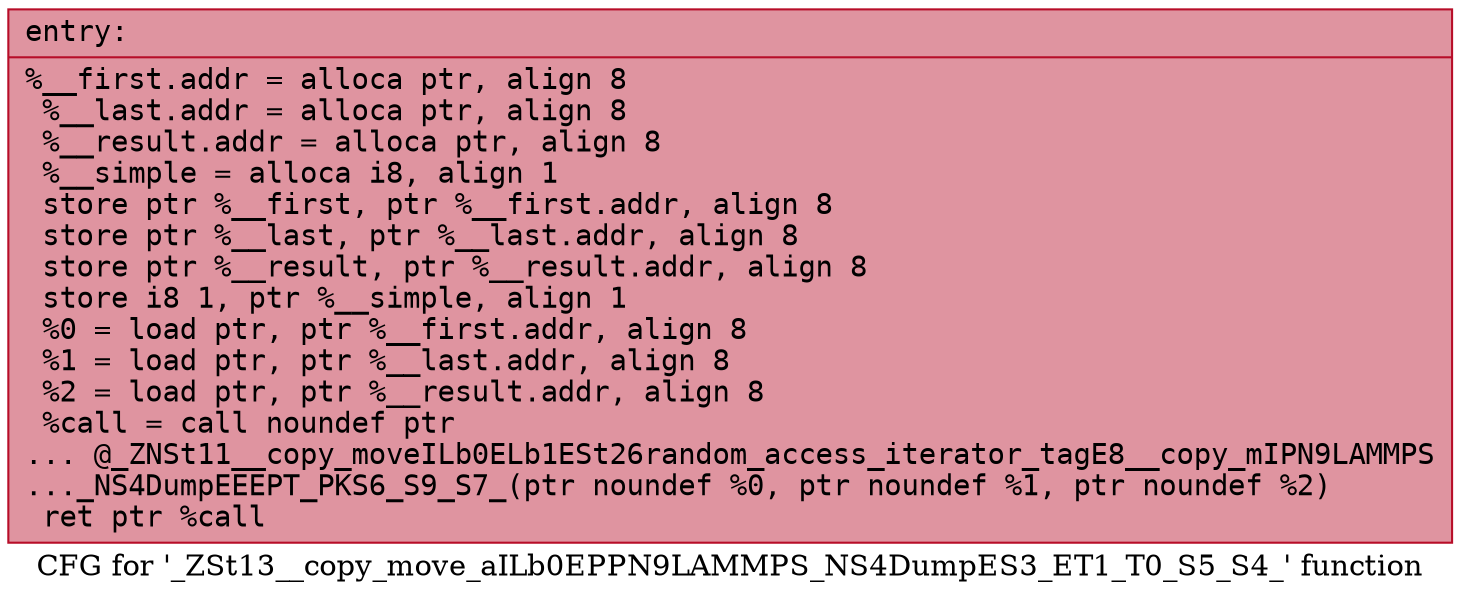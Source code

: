digraph "CFG for '_ZSt13__copy_move_aILb0EPPN9LAMMPS_NS4DumpES3_ET1_T0_S5_S4_' function" {
	label="CFG for '_ZSt13__copy_move_aILb0EPPN9LAMMPS_NS4DumpES3_ET1_T0_S5_S4_' function";

	Node0x559d9a396aa0 [shape=record,color="#b70d28ff", style=filled, fillcolor="#b70d2870" fontname="Courier",label="{entry:\l|  %__first.addr = alloca ptr, align 8\l  %__last.addr = alloca ptr, align 8\l  %__result.addr = alloca ptr, align 8\l  %__simple = alloca i8, align 1\l  store ptr %__first, ptr %__first.addr, align 8\l  store ptr %__last, ptr %__last.addr, align 8\l  store ptr %__result, ptr %__result.addr, align 8\l  store i8 1, ptr %__simple, align 1\l  %0 = load ptr, ptr %__first.addr, align 8\l  %1 = load ptr, ptr %__last.addr, align 8\l  %2 = load ptr, ptr %__result.addr, align 8\l  %call = call noundef ptr\l... @_ZNSt11__copy_moveILb0ELb1ESt26random_access_iterator_tagE8__copy_mIPN9LAMMPS\l..._NS4DumpEEEPT_PKS6_S9_S7_(ptr noundef %0, ptr noundef %1, ptr noundef %2)\l  ret ptr %call\l}"];
}
